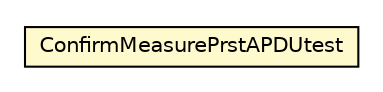 #!/usr/local/bin/dot
#
# Class diagram 
# Generated by UMLGraph version R5_6-24-gf6e263 (http://www.umlgraph.org/)
#

digraph G {
	edge [fontname="Helvetica",fontsize=10,labelfontname="Helvetica",labelfontsize=10];
	node [fontname="Helvetica",fontsize=10,shape=plaintext];
	nodesep=0.25;
	ranksep=0.5;
	// org.universAAL.lddi.lib.ieeex73std.testchannel20601.ConfirmMeasurePrstAPDUtest
	c3077776 [label=<<table title="org.universAAL.lddi.lib.ieeex73std.testchannel20601.ConfirmMeasurePrstAPDUtest" border="0" cellborder="1" cellspacing="0" cellpadding="2" port="p" bgcolor="lemonChiffon" href="./ConfirmMeasurePrstAPDUtest.html">
		<tr><td><table border="0" cellspacing="0" cellpadding="1">
<tr><td align="center" balign="center"> ConfirmMeasurePrstAPDUtest </td></tr>
		</table></td></tr>
		</table>>, URL="./ConfirmMeasurePrstAPDUtest.html", fontname="Helvetica", fontcolor="black", fontsize=10.0];
}

